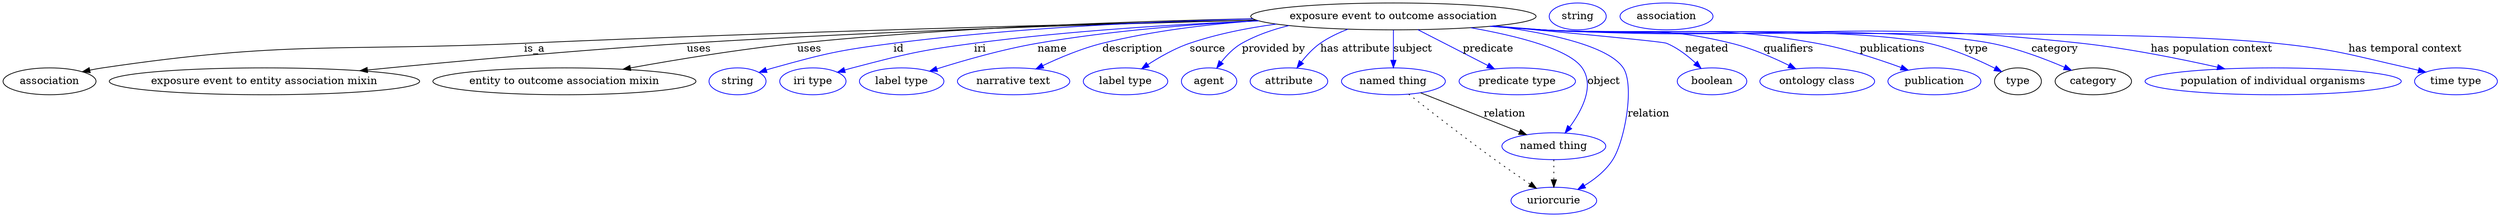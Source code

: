 digraph {
	graph [bb="0,0,2725.2,283"];
	node [label="\N"];
	"exposure event to outcome association"	 [height=0.5,
		label="exposure event to outcome association",
		pos="1503,265",
		width=4.0982];
	association	 [height=0.5,
		pos="50.046,178",
		width=1.3902];
	"exposure event to outcome association" -> association	 [label=is_a,
		lp="568.05,221.5",
		pos="e,86.554,190.52 1358.7,261.1 1173.2,255.72 840.94,244.85 557.05,229 357.71,217.87 305.3,232.69 109.05,196 104.9,195.23 100.64,194.26 \
96.384,193.19"];
	"exposure event to entity association mixin"	 [height=0.5,
		pos="279.05,178",
		width=4.4593];
	"exposure event to outcome association" -> "exposure event to entity association mixin"	 [label=uses,
		lp="744.05,221.5",
		pos="e,383.67,191.75 1359,261.09 1204,256.22 950.28,246.36 732.05,229 616.65,219.82 485.24,204.48 393.78,193.02"];
	"entity to outcome association mixin"	 [height=0.5,
		pos="595.05,178",
		width=3.8274];
	"exposure event to outcome association" -> "entity to outcome association mixin"	 [label=uses,
		lp="864.05,221.5",
		pos="e,661.19,193.79 1362.2,259.53 1201,252.87 947.08,241 852.05,229 790.7,221.26 722.04,207.36 671.13,196.02"];
	id	 [color=blue,
		height=0.5,
		label=string,
		pos="781.05,178",
		width=0.84854];
	"exposure event to outcome association" -> id	 [color=blue,
		label=id,
		lp="963.55,221.5",
		pos="e,804.87,189.59 1365.1,258.57 1229.9,251.79 1033.6,240.5 958.05,229 896.13,219.57 880.3,216.27 821.05,196 818.8,195.23 816.5,194.38 \
814.2,193.48",
		style=solid];
	iri	 [color=blue,
		height=0.5,
		label="iri type",
		pos="866.05,178",
		width=1.011];
	"exposure event to outcome association" -> iri	 [color=blue,
		label=iri,
		lp="1055.5,221.5",
		pos="e,894.05,189.66 1362.3,259.55 1272.3,254.66 1153.3,245.58 1049,229 987.19,219.16 971.79,214.79 912.05,196 909.28,195.13 906.45,194.18 \
903.61,193.18",
		style=solid];
	name	 [color=blue,
		height=0.5,
		label="label type",
		pos="966.05,178",
		width=1.2638];
	"exposure event to outcome association" -> name	 [color=blue,
		label=name,
		lp="1138.5,221.5",
		pos="e,998.25,190.81 1363.5,258.99 1291.2,254.07 1201.8,245.14 1123,229 1083.1,220.82 1039.2,206 1007.9,194.44",
		style=solid];
	description	 [color=blue,
		height=0.5,
		label="narrative text",
		pos="1087,178",
		width=1.6068];
	"exposure event to outcome association" -> description	 [color=blue,
		label=description,
		lp="1228.5,221.5",
		pos="e,1115.3,194 1382.3,254.62 1312.6,247.87 1232.1,238.56 1198,229 1172.4,221.8 1145.3,209.41 1124.2,198.65",
		style=solid];
	source	 [color=blue,
		height=0.5,
		label="label type",
		pos="1208,178",
		width=1.2638];
	"exposure event to outcome association" -> source	 [color=blue,
		label=source,
		lp="1309,221.5",
		pos="e,1229.1,194.06 1388.2,253.68 1356.1,248.34 1321.6,240.49 1291,229 1272.1,221.89 1252.8,210.3 1237.5,199.96",
		style=solid];
	"provided by"	 [color=blue,
		height=0.5,
		label=agent,
		pos="1301,178",
		width=0.83048];
	"exposure event to outcome association" -> "provided by"	 [color=blue,
		label="provided by",
		lp="1381,221.5",
		pos="e,1312.3,194.7 1404.6,251.45 1385,246.23 1365.2,239.01 1348,229 1336.8,222.44 1326.6,212.31 1318.7,202.79",
		style=solid];
	"has attribute"	 [color=blue,
		height=0.5,
		label=attribute,
		pos="1389,178",
		width=1.1193];
	"exposure event to outcome association" -> "has attribute"	 [color=blue,
		label="has attribute",
		lp="1465.5,221.5",
		pos="e,1401.1,195.63 1461.9,247.66 1451.7,242.41 1441,236.12 1432,229 1423,221.81 1414.4,212.45 1407.4,203.72",
		style=solid];
	subject	 [color=blue,
		height=0.5,
		label="named thing",
		pos="1503,178",
		width=1.5346];
	"exposure event to outcome association" -> subject	 [color=blue,
		label=subject,
		lp="1522.5,221.5",
		pos="e,1503,196 1503,246.97 1503,235.19 1503,219.56 1503,206.16",
		style=solid];
	predicate	 [color=blue,
		height=0.5,
		label="predicate type",
		pos="1637,178",
		width=1.679];
	"exposure event to outcome association" -> predicate	 [color=blue,
		label=predicate,
		lp="1604,221.5",
		pos="e,1611.5,194.61 1530.5,247.18 1551.4,233.58 1580.4,214.75 1602.9,200.17",
		style=solid];
	object	 [color=blue,
		height=0.5,
		label="named thing",
		pos="1681,91",
		width=1.5346];
	"exposure event to outcome association" -> object	 [color=blue,
		label=object,
		lp="1731,178",
		pos="e,1693,108.75 1578.9,249.48 1630.4,237.14 1691.7,218.28 1706,196 1721.3,172.3 1710,140.18 1698.1,117.73",
		style=solid];
	relation	 [color=blue,
		height=0.5,
		label=uriorcurie,
		pos="1681,18",
		width=1.2638];
	"exposure event to outcome association" -> relation	 [color=blue,
		label=relation,
		lp="1781,134.5",
		pos="e,1706.7,32.964 1600.7,251.47 1663.1,240.43 1735.2,222.33 1752,196 1763.6,177.82 1762.5,107.4 1745,73 1738.2,59.55 1726.5,48.02 \
1715,39.042",
		style=solid];
	negated	 [color=blue,
		height=0.5,
		label=boolean,
		pos="1861,178",
		width=1.0652];
	"exposure event to outcome association" -> negated	 [color=blue,
		label=negated,
		lp="1852.5,221.5",
		pos="e,1848.5,195.22 1610.4,252.57 1698.1,242.39 1807.9,229.55 1809,229 1821.6,222.97 1833.1,212.65 1842,202.86",
		style=solid];
	qualifiers	 [color=blue,
		height=0.5,
		label="ontology class",
		pos="1979,178",
		width=1.7151];
	"exposure event to outcome association" -> qualifiers	 [color=blue,
		label=qualifiers,
		lp="1942,221.5",
		pos="e,1953.2,194.58 1608.3,252.38 1625.3,250.48 1642.6,248.62 1659,247 1756.2,237.4 1784,255.5 1878,229 1901.3,222.45 1925.5,210.44 \
1944.4,199.71",
		style=solid];
	publications	 [color=blue,
		height=0.5,
		label=publication,
		pos="2109,178",
		width=1.3902];
	"exposure event to outcome association" -> publications	 [color=blue,
		label=publications,
		lp="2056.5,221.5",
		pos="e,2078.5,192.37 1607,252.16 1624.4,250.26 1642.2,248.45 1659,247 1797.9,235.01 1835.7,257.63 1972,229 2005.8,221.92 2042.3,208 2069.1,\
196.48",
		style=solid];
	type	 [height=0.5,
		pos="2204,178",
		width=0.75];
	"exposure event to outcome association" -> type	 [color=blue,
		label=type,
		lp="2147,221.5",
		pos="e,2183.9,190.43 1605.7,252.06 1623.5,250.14 1641.8,248.35 1659,247 1755.5,239.45 1999.9,251.1 2094,229 2123,222.22 2153.4,207.41 \
2174.9,195.5",
		style=solid];
	category	 [height=0.5,
		pos="2290,178",
		width=1.1374];
	"exposure event to outcome association" -> category	 [color=blue,
		label=category,
		lp="2233.5,221.5",
		pos="e,2263.2,191.99 1605.7,251.98 1623.5,250.07 1641.8,248.3 1659,247 1770.8,238.57 2053.4,252.23 2163,229 2195,222.23 2229.2,208.03 \
2254.1,196.33",
		style=solid];
	"has population context"	 [color=blue,
		height=0.5,
		label="population of individual organisms",
		pos="2484,178",
		width=3.7552];
	"exposure event to outcome association" -> "has population context"	 [color=blue,
		label="has population context",
		lp="2404,221.5",
		pos="e,2426.8,194.32 1605.3,251.94 1623.2,250.02 1641.6,248.26 1659,247 1926,227.64 1995.5,263 2261,229 2314.1,222.2 2373.2,208.42 2417.1,\
196.9",
		style=solid];
	"has temporal context"	 [color=blue,
		height=0.5,
		label="time type",
		pos="2681,178",
		width=1.2277];
	"exposure event to outcome association" -> "has temporal context"	 [color=blue,
		label="has temporal context",
		lp="2617.5,221.5",
		pos="e,2647.9,189.95 1604.5,251.92 1622.6,249.97 1641.4,248.21 1659,247 2018.7,222.31 2111.9,270.03 2470,229 2541.3,220.84 2558.8,214.9 \
2628,196 2631.4,195.09 2634.8,194.08 2638.2,193.03",
		style=solid];
	subject -> object	 [label=relation,
		lp="1624,134.5",
		pos="e,1650.4,105.98 1534.1,162.85 1563.8,148.31 1608.8,126.3 1641.2,110.47"];
	subject -> relation	 [pos="e,1661.6,34.435 1521.4,160.71 1543.8,139.73 1582.9,103.41 1617,73 1628.9,62.421 1642.3,50.916 1653.7,41.177",
		style=dotted];
	object -> relation	 [pos="e,1681,36.09 1681,72.955 1681,64.883 1681,55.176 1681,46.182",
		style=dotted];
	association_type	 [color=blue,
		height=0.5,
		label=string,
		pos="1699,265",
		width=0.84854];
	association_category	 [color=blue,
		height=0.5,
		label=association,
		pos="1798,265",
		width=1.3902];
}
